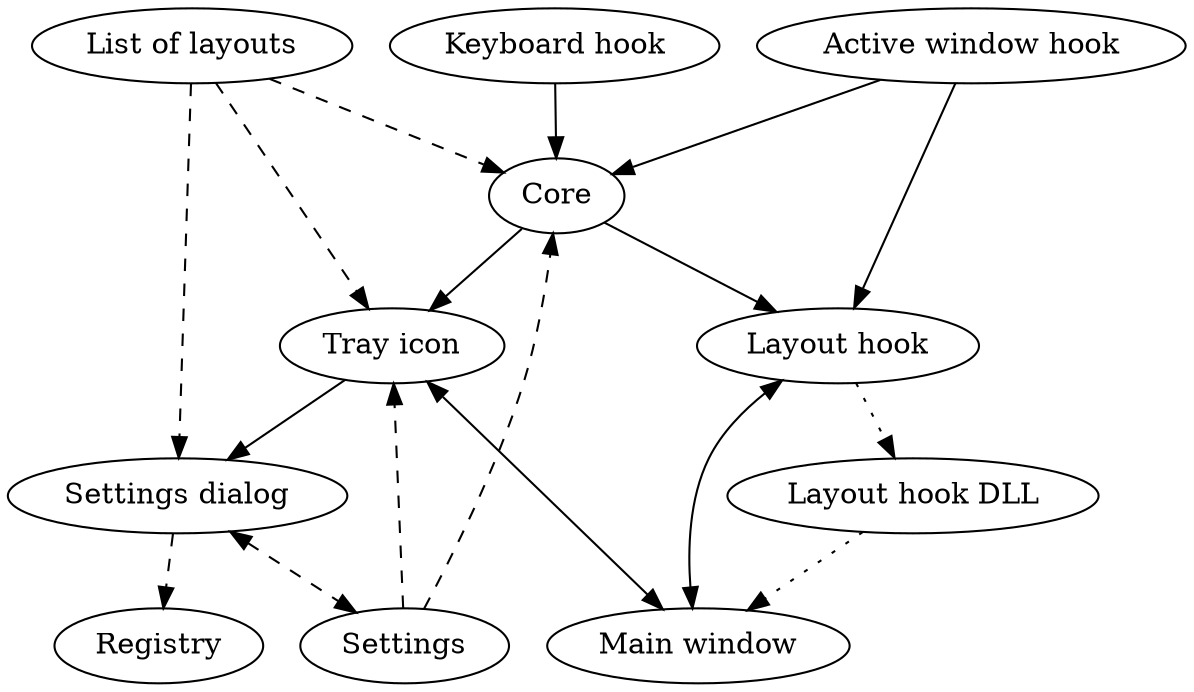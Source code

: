 digraph initialization{	
	overlap=scale

	Core
	Kh[label="Keyboard hook"]
	Ah[label="Active window hook"]
	Lol[label="List of layouts"]
	Mw[label="Main window"]
	Registry
	Sd[label="Settings dialog"]
	Settings	
	Ti[label="Tray icon"]
	Lh[label="Layout hook"]
	Lhd[label="Layout hook DLL"]
	
	Core -> Ti
	Kh -> Core
	Ah -> Core
	Lol -> Core[style="dashed"]
	Lol -> Sd[style="dashed"]
	Lol -> Ti[style="dashed"]
	Sd -> Registry[style="dashed"]
	Sd -> Settings[style="dashed", dir="both"]
	Settings -> Core[style="dashed"]
	Settings -> Ti[style="dashed"]
	Ti -> Mw[dir="both"]
	Ti -> Sd
	
	Core -> Lh
	Ah -> Lh
	Lh -> Mw[dir="both"]
	Lh -> Lhd[style="dotted"]
	Lhd -> Mw[style="dotted"]	
}
